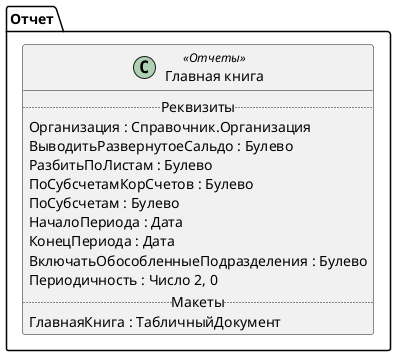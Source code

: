 ﻿@startuml ГлавнаяКнига
'!include templates.wsd
'..\include templates.wsd
class Отчет.ГлавнаяКнига as "Главная книга" <<Отчеты>>
{
..Реквизиты..
Организация : Справочник.Организация
ВыводитьРазвернутоеСальдо : Булево
РазбитьПоЛистам : Булево
ПоСубсчетамКорСчетов : Булево
ПоСубсчетам : Булево
НачалоПериода : Дата
КонецПериода : Дата
ВключатьОбособленныеПодразделения : Булево
Периодичность : Число 2, 0
..Макеты..
ГлавнаяКнига : ТабличныйДокумент
}
@enduml
